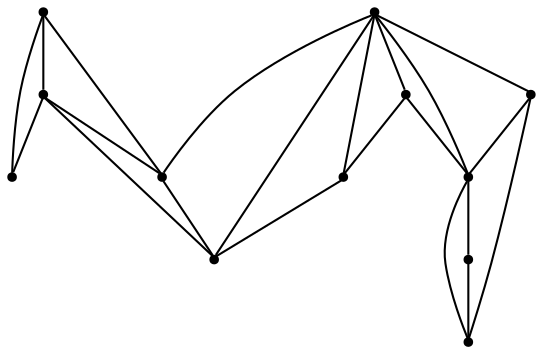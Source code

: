 graph {
  node [shape=point,comment="{\"directed\":false,\"doi\":\"10.1007/978-3-030-92931-2_12\",\"figure\":\"10 (3)\"}"]

  v0 [pos="1584.1492855836063,860.7579457747711"]
  v1 [pos="1527.8631710088769,1091.4793328722162"]
  v2 [pos="1492.8201027229038,951.9005241948673"]
  v3 [pos="1505.7534145868983,1045.1183487811286"]
  v4 [pos="1278.0328305159946,886.8951358297011"]
  v5 [pos="1392.4228299679744,1019.3896457151507"]
  v6 [pos="1524.4855450260175,973.3078113565507"]
  v7 [pos="1417.1309999023424,1133.2313577582554"]
  v8 [pos="1326.0351865345915,1146.995919487788"]
  v9 [pos="1371.0652609389442,1129.7933013263337"]
  v10 [pos="1341.4845331158476,1097.2635188098006"]
  v11 [pos="1326.960398012096,981.067283692767"]

  v0 -- v1 [id="-1",pos="1584.1492855836063,860.7579457747711 1527.8631710088769,1091.4793328722162 1527.8631710088769,1091.4793328722162 1527.8631710088769,1091.4793328722162"]
  v4 -- v0 [id="-4",pos="1278.0328305159946,886.8951358297011 1584.1492855836063,860.7579457747711 1584.1492855836063,860.7579457747711 1584.1492855836063,860.7579457747711"]
  v4 -- v1 [id="-10",pos="1278.0328305159946,886.8951358297011 1527.8631710088769,1091.4793328722162 1527.8631710088769,1091.4793328722162 1527.8631710088769,1091.4793328722162"]
  v4 -- v5 [id="-11",pos="1278.0328305159946,886.8951358297011 1392.4228299679744,1019.3896457151507 1392.4228299679744,1019.3896457151507 1392.4228299679744,1019.3896457151507"]
  v4 -- v11 [id="-12",pos="1278.0328305159946,886.8951358297011 1326.960398012096,981.067283692767 1326.960398012096,981.067283692767 1326.960398012096,981.067283692767"]
  v4 -- v8 [id="-14",pos="1278.0328305159946,886.8951358297011 1326.0351865345915,1146.995919487788 1326.0351865345915,1146.995919487788 1326.0351865345915,1146.995919487788"]
  v8 -- v7 [id="-22",pos="1326.0351865345915,1146.995919487788 1417.1309999023424,1133.2313577582554 1417.1309999023424,1133.2313577582554 1417.1309999023424,1133.2313577582554"]
  v8 -- v10 [id="-25",pos="1326.0351865345915,1146.995919487788 1341.4845331158476,1097.2635188098006 1341.4845331158476,1097.2635188098006 1341.4845331158476,1097.2635188098006"]
  v11 -- v5 [id="-26",pos="1326.960398012096,981.067283692767 1392.4228299679744,1019.3896457151507 1392.4228299679744,1019.3896457151507 1392.4228299679744,1019.3896457151507"]
  v11 -- v10 [id="-27",pos="1326.960398012096,981.067283692767 1341.4845331158476,1097.2635188098006 1341.4845331158476,1097.2635188098006 1341.4845331158476,1097.2635188098006"]
  v10 -- v4 [id="-35",pos="1341.4845331158476,1097.2635188098006 1278.0328305159946,886.8951358297011 1278.0328305159946,886.8951358297011 1278.0328305159946,886.8951358297011"]
  v10 -- v7 [id="-38",pos="1341.4845331158476,1097.2635188098006 1417.1309999023424,1133.2313577582554 1417.1309999023424,1133.2313577582554 1417.1309999023424,1133.2313577582554"]
  v10 -- v9 [id="-39",pos="1341.4845331158476,1097.2635188098006 1371.0652609389442,1129.7933013263337 1371.0652609389442,1129.7933013263337 1371.0652609389442,1129.7933013263337"]
  v9 -- v7 [id="-44",pos="1371.0652609389442,1129.7933013263337 1417.1309999023424,1133.2313577582554 1417.1309999023424,1133.2313577582554 1417.1309999023424,1133.2313577582554"]
  v5 -- v1 [id="-51",pos="1392.4228299679744,1019.3896457151507 1527.8631710088769,1091.4793328722162 1527.8631710088769,1091.4793328722162 1527.8631710088769,1091.4793328722162"]
  v2 -- v0 [id="-61",pos="1492.8201027229038,951.9005241948673 1584.1492855836063,860.7579457747711 1584.1492855836063,860.7579457747711 1584.1492855836063,860.7579457747711"]
  v2 -- v6 [id="-63",pos="1492.8201027229038,951.9005241948673 1524.4855450260175,973.3078113565507 1524.4855450260175,973.3078113565507 1524.4855450260175,973.3078113565507"]
  v2 -- v3 [id="-64",pos="1492.8201027229038,951.9005241948673 1505.7534145868983,1045.1183487811286 1505.7534145868983,1045.1183487811286 1505.7534145868983,1045.1183487811286"]
  v3 -- v6 [id="-67",pos="1505.7534145868983,1045.1183487811286 1524.4855450260175,973.3078113565507 1524.4855450260175,973.3078113565507 1524.4855450260175,973.3078113565507"]
  v3 -- v0 [id="-68",pos="1505.7534145868983,1045.1183487811286 1584.1492855836063,860.7579457747711 1584.1492855836063,860.7579457747711 1584.1492855836063,860.7579457747711"]
  v3 -- v1 [id="-70",pos="1505.7534145868983,1045.1183487811286 1527.8631710088769,1091.4793328722162 1527.8631710088769,1091.4793328722162 1527.8631710088769,1091.4793328722162"]
}
